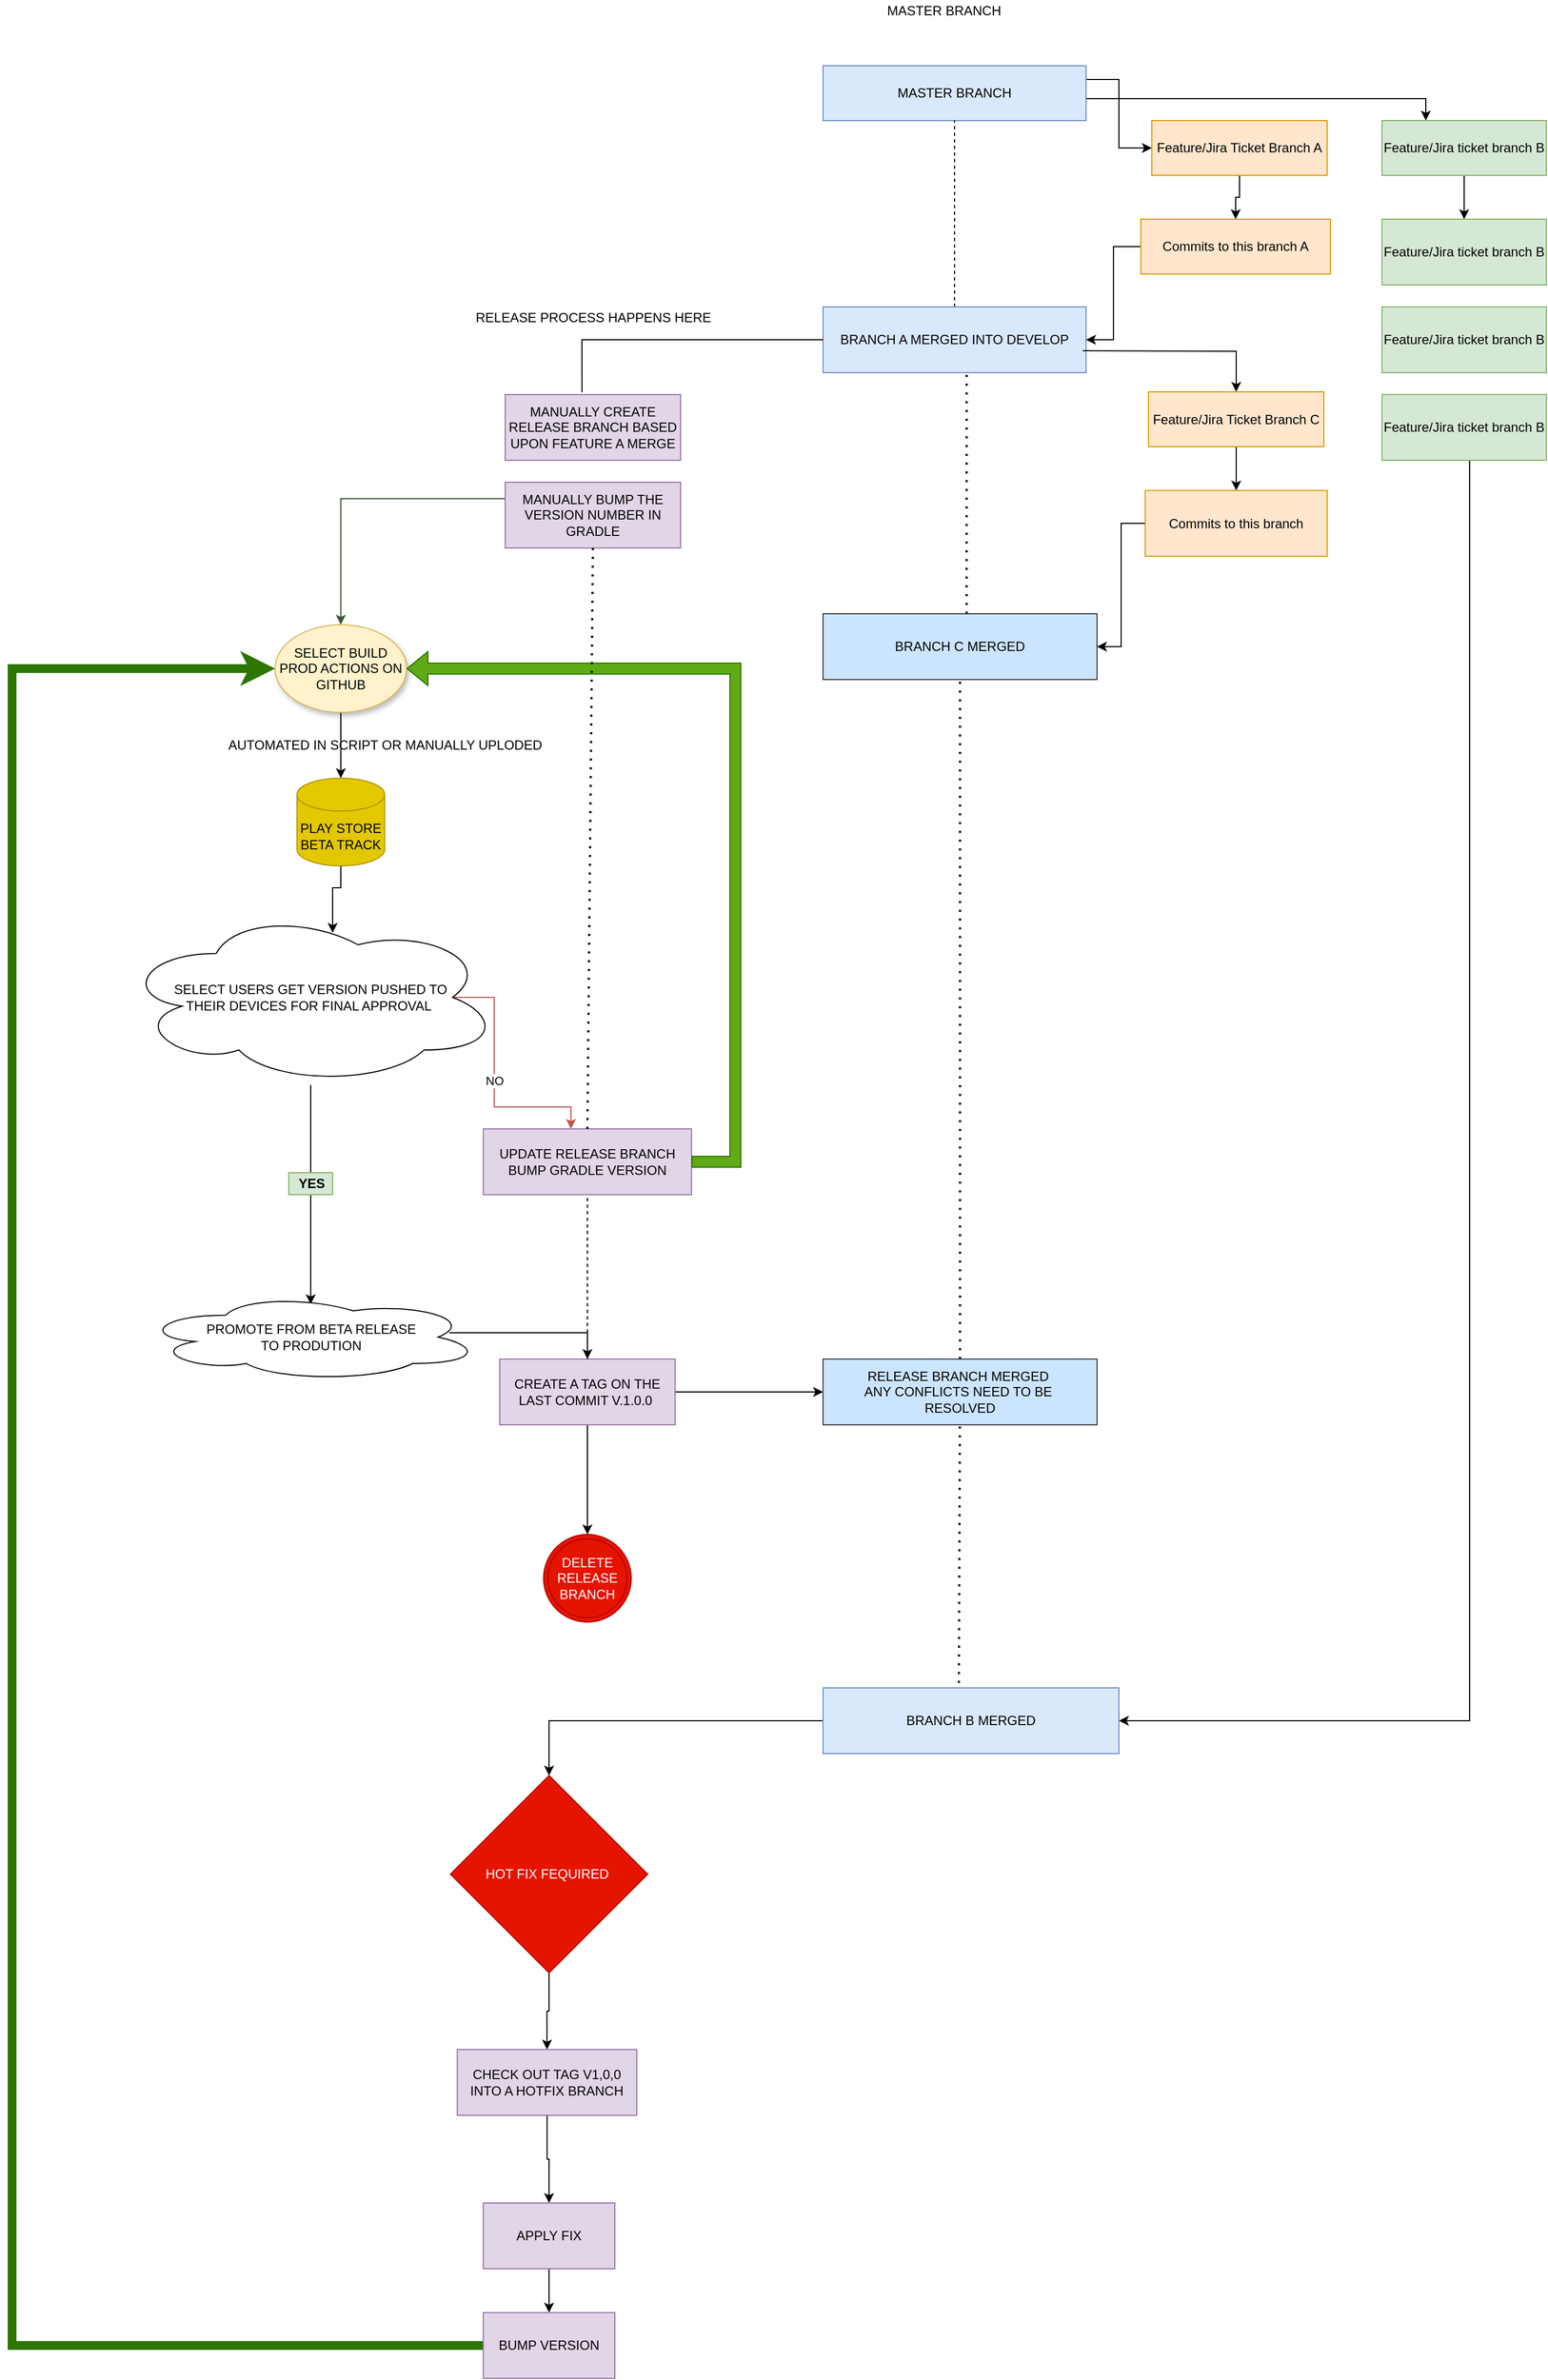 <mxfile version="18.1.2" type="github">
  <diagram id="3EHLkppBtJwjmG5Y9mOe" name="Page-1">
    <mxGraphModel dx="2806" dy="834" grid="1" gridSize="10" guides="1" tooltips="1" connect="1" arrows="1" fold="1" page="1" pageScale="1" pageWidth="827" pageHeight="1169" math="0" shadow="0">
      <root>
        <mxCell id="0" />
        <mxCell id="1" parent="0" />
        <mxCell id="uesu06WTvM8V5cx507wQ-5" style="edgeStyle=orthogonalEdgeStyle;rounded=0;orthogonalLoop=1;jettySize=auto;html=1;exitX=1;exitY=0.25;exitDx=0;exitDy=0;" parent="1" source="uesu06WTvM8V5cx507wQ-2" target="uesu06WTvM8V5cx507wQ-6" edge="1">
          <mxGeometry relative="1" as="geometry">
            <mxPoint x="470" y="180" as="targetPoint" />
          </mxGeometry>
        </mxCell>
        <mxCell id="uesu06WTvM8V5cx507wQ-8" style="edgeStyle=orthogonalEdgeStyle;rounded=0;orthogonalLoop=1;jettySize=auto;html=1;exitX=1;exitY=0.5;exitDx=0;exitDy=0;" parent="1" source="uesu06WTvM8V5cx507wQ-2" target="uesu06WTvM8V5cx507wQ-9" edge="1">
          <mxGeometry relative="1" as="geometry">
            <mxPoint x="660" y="170" as="targetPoint" />
            <Array as="points">
              <mxPoint x="660" y="130" />
            </Array>
          </mxGeometry>
        </mxCell>
        <mxCell id="uesu06WTvM8V5cx507wQ-2" value="MASTER BRANCH" style="rounded=0;whiteSpace=wrap;html=1;fillColor=#dae8fc;strokeColor=#6c8ebf;" parent="1" vertex="1">
          <mxGeometry x="110" y="100" width="240" height="50" as="geometry" />
        </mxCell>
        <mxCell id="uesu06WTvM8V5cx507wQ-15" style="edgeStyle=orthogonalEdgeStyle;rounded=0;orthogonalLoop=1;jettySize=auto;html=1;entryX=0.5;entryY=0;entryDx=0;entryDy=0;" parent="1" source="uesu06WTvM8V5cx507wQ-6" target="uesu06WTvM8V5cx507wQ-11" edge="1">
          <mxGeometry relative="1" as="geometry" />
        </mxCell>
        <mxCell id="uesu06WTvM8V5cx507wQ-6" value="Feature/Jira Ticket Branch A" style="rounded=0;whiteSpace=wrap;html=1;fillColor=#ffe6cc;strokeColor=#d79b00;" parent="1" vertex="1">
          <mxGeometry x="410" y="150" width="160" height="50" as="geometry" />
        </mxCell>
        <mxCell id="uesu06WTvM8V5cx507wQ-13" value="" style="edgeStyle=orthogonalEdgeStyle;rounded=0;orthogonalLoop=1;jettySize=auto;html=1;" parent="1" source="uesu06WTvM8V5cx507wQ-9" target="uesu06WTvM8V5cx507wQ-12" edge="1">
          <mxGeometry relative="1" as="geometry" />
        </mxCell>
        <mxCell id="uesu06WTvM8V5cx507wQ-9" value="Feature/Jira ticket branch B" style="rounded=0;whiteSpace=wrap;html=1;fillColor=#d5e8d4;strokeColor=#82b366;" parent="1" vertex="1">
          <mxGeometry x="620" y="150" width="150" height="50" as="geometry" />
        </mxCell>
        <mxCell id="2qBctQuL2BjTOzQoQAPJ-1" style="edgeStyle=orthogonalEdgeStyle;rounded=0;orthogonalLoop=1;jettySize=auto;html=1;entryX=1;entryY=0.5;entryDx=0;entryDy=0;" edge="1" parent="1" source="uesu06WTvM8V5cx507wQ-11" target="uesu06WTvM8V5cx507wQ-22">
          <mxGeometry relative="1" as="geometry" />
        </mxCell>
        <mxCell id="uesu06WTvM8V5cx507wQ-11" value="Commits to this branch A" style="rounded=0;whiteSpace=wrap;html=1;fillColor=#ffe6cc;strokeColor=#d79b00;" parent="1" vertex="1">
          <mxGeometry x="400" y="240" width="173" height="50" as="geometry" />
        </mxCell>
        <mxCell id="uesu06WTvM8V5cx507wQ-12" value="Feature/Jira ticket branch B" style="rounded=0;whiteSpace=wrap;html=1;fillColor=#d5e8d4;strokeColor=#82b366;" parent="1" vertex="1">
          <mxGeometry x="620" y="240" width="150" height="60" as="geometry" />
        </mxCell>
        <mxCell id="uesu06WTvM8V5cx507wQ-20" value="" style="endArrow=none;dashed=1;html=1;rounded=0;entryX=0.5;entryY=1;entryDx=0;entryDy=0;" parent="1" target="uesu06WTvM8V5cx507wQ-2" edge="1">
          <mxGeometry width="50" height="50" relative="1" as="geometry">
            <mxPoint x="230" y="320" as="sourcePoint" />
            <mxPoint x="210" y="230" as="targetPoint" />
          </mxGeometry>
        </mxCell>
        <mxCell id="uesu06WTvM8V5cx507wQ-22" value="BRANCH A MERGED INTO DEVELOP" style="rounded=0;whiteSpace=wrap;html=1;fillColor=#dae8fc;strokeColor=#6c8ebf;" parent="1" vertex="1">
          <mxGeometry x="110" y="320" width="240" height="60" as="geometry" />
        </mxCell>
        <mxCell id="uesu06WTvM8V5cx507wQ-23" value="Feature/Jira ticket branch B" style="rounded=0;whiteSpace=wrap;html=1;fillColor=#d5e8d4;strokeColor=#82b366;" parent="1" vertex="1">
          <mxGeometry x="620" y="320" width="150" height="60" as="geometry" />
        </mxCell>
        <mxCell id="2qBctQuL2BjTOzQoQAPJ-4" style="edgeStyle=orthogonalEdgeStyle;rounded=0;orthogonalLoop=1;jettySize=auto;html=1;" edge="1" parent="1" source="uesu06WTvM8V5cx507wQ-24" target="2qBctQuL2BjTOzQoQAPJ-5">
          <mxGeometry relative="1" as="geometry">
            <mxPoint x="440" y="1592.857" as="targetPoint" />
            <Array as="points">
              <mxPoint x="700" y="1610" />
            </Array>
          </mxGeometry>
        </mxCell>
        <mxCell id="uesu06WTvM8V5cx507wQ-24" value="Feature/Jira ticket branch B" style="rounded=0;whiteSpace=wrap;html=1;fillColor=#d5e8d4;strokeColor=#82b366;" parent="1" vertex="1">
          <mxGeometry x="620" y="400" width="150" height="60" as="geometry" />
        </mxCell>
        <mxCell id="uesu06WTvM8V5cx507wQ-29" style="edgeStyle=orthogonalEdgeStyle;rounded=0;orthogonalLoop=1;jettySize=auto;html=1;exitX=0;exitY=0.25;exitDx=0;exitDy=0;fillColor=#6d8764;strokeColor=#3A5431;" parent="1" source="uesu06WTvM8V5cx507wQ-31" target="uesu06WTvM8V5cx507wQ-27" edge="1">
          <mxGeometry relative="1" as="geometry" />
        </mxCell>
        <mxCell id="uesu06WTvM8V5cx507wQ-25" value="MANUALLY CREATE RELEASE BRANCH BASED UPON FEATURE A MERGE" style="rounded=0;whiteSpace=wrap;html=1;fillColor=#e1d5e7;strokeColor=#9673a6;" parent="1" vertex="1">
          <mxGeometry x="-180" y="400" width="160" height="60" as="geometry" />
        </mxCell>
        <mxCell id="uesu06WTvM8V5cx507wQ-26" value="" style="endArrow=none;html=1;rounded=0;exitX=0.438;exitY=-0.033;exitDx=0;exitDy=0;exitPerimeter=0;entryX=0;entryY=0.5;entryDx=0;entryDy=0;" parent="1" source="uesu06WTvM8V5cx507wQ-25" target="uesu06WTvM8V5cx507wQ-22" edge="1">
          <mxGeometry width="50" height="50" relative="1" as="geometry">
            <mxPoint x="390" y="350" as="sourcePoint" />
            <mxPoint x="440" y="300" as="targetPoint" />
            <Array as="points">
              <mxPoint x="-110" y="350" />
            </Array>
          </mxGeometry>
        </mxCell>
        <mxCell id="uesu06WTvM8V5cx507wQ-41" style="edgeStyle=orthogonalEdgeStyle;rounded=0;orthogonalLoop=1;jettySize=auto;html=1;exitX=0.5;exitY=1;exitDx=0;exitDy=0;entryX=0.5;entryY=0;entryDx=0;entryDy=0;entryPerimeter=0;" parent="1" source="uesu06WTvM8V5cx507wQ-27" target="uesu06WTvM8V5cx507wQ-30" edge="1">
          <mxGeometry relative="1" as="geometry" />
        </mxCell>
        <mxCell id="uesu06WTvM8V5cx507wQ-27" value="SELECT BUILD PROD ACTIONS ON GITHUB" style="ellipse;whiteSpace=wrap;html=1;fillColor=#fff2cc;strokeColor=#d6b656;shadow=1;" parent="1" vertex="1">
          <mxGeometry x="-390" y="610" width="120" height="80" as="geometry" />
        </mxCell>
        <mxCell id="uesu06WTvM8V5cx507wQ-43" style="edgeStyle=orthogonalEdgeStyle;rounded=0;orthogonalLoop=1;jettySize=auto;html=1;entryX=0.558;entryY=0.132;entryDx=0;entryDy=0;entryPerimeter=0;" parent="1" source="uesu06WTvM8V5cx507wQ-30" target="uesu06WTvM8V5cx507wQ-40" edge="1">
          <mxGeometry relative="1" as="geometry">
            <mxPoint x="-330" y="860" as="targetPoint" />
          </mxGeometry>
        </mxCell>
        <mxCell id="uesu06WTvM8V5cx507wQ-30" value="PLAY STORE BETA TRACK" style="shape=cylinder3;whiteSpace=wrap;html=1;boundedLbl=1;backgroundOutline=1;size=15;fillColor=#e3c800;fontColor=#000000;strokeColor=#B09500;" parent="1" vertex="1">
          <mxGeometry x="-370" y="750" width="80" height="80" as="geometry" />
        </mxCell>
        <mxCell id="uesu06WTvM8V5cx507wQ-31" value="MANUALLY BUMP THE VERSION NUMBER IN GRADLE" style="rounded=0;whiteSpace=wrap;html=1;fillColor=#e1d5e7;strokeColor=#9673a6;" parent="1" vertex="1">
          <mxGeometry x="-180" y="480" width="160" height="60" as="geometry" />
        </mxCell>
        <mxCell id="uesu06WTvM8V5cx507wQ-35" style="edgeStyle=orthogonalEdgeStyle;rounded=0;orthogonalLoop=1;jettySize=auto;html=1;exitX=1;exitY=0.25;exitDx=0;exitDy=0;" parent="1" target="uesu06WTvM8V5cx507wQ-37" edge="1">
          <mxGeometry relative="1" as="geometry">
            <mxPoint x="467" y="427.5" as="targetPoint" />
            <mxPoint x="347" y="360" as="sourcePoint" />
          </mxGeometry>
        </mxCell>
        <mxCell id="uesu06WTvM8V5cx507wQ-36" style="edgeStyle=orthogonalEdgeStyle;rounded=0;orthogonalLoop=1;jettySize=auto;html=1;entryX=0.5;entryY=0;entryDx=0;entryDy=0;" parent="1" source="uesu06WTvM8V5cx507wQ-37" target="uesu06WTvM8V5cx507wQ-38" edge="1">
          <mxGeometry relative="1" as="geometry" />
        </mxCell>
        <mxCell id="uesu06WTvM8V5cx507wQ-37" value="Feature/Jira Ticket Branch C" style="rounded=0;whiteSpace=wrap;html=1;fillColor=#ffe6cc;strokeColor=#d79b00;" parent="1" vertex="1">
          <mxGeometry x="407" y="397.5" width="160" height="50" as="geometry" />
        </mxCell>
        <mxCell id="uesu06WTvM8V5cx507wQ-68" style="edgeStyle=orthogonalEdgeStyle;rounded=0;orthogonalLoop=1;jettySize=auto;html=1;entryX=1;entryY=0.5;entryDx=0;entryDy=0;" parent="1" source="uesu06WTvM8V5cx507wQ-38" target="uesu06WTvM8V5cx507wQ-65" edge="1">
          <mxGeometry relative="1" as="geometry" />
        </mxCell>
        <mxCell id="uesu06WTvM8V5cx507wQ-38" value="Commits to this branch" style="rounded=0;whiteSpace=wrap;html=1;fillColor=#ffe6cc;strokeColor=#d79b00;" parent="1" vertex="1">
          <mxGeometry x="404" y="487.5" width="166" height="60" as="geometry" />
        </mxCell>
        <mxCell id="uesu06WTvM8V5cx507wQ-51" value="NO" style="edgeStyle=orthogonalEdgeStyle;rounded=0;orthogonalLoop=1;jettySize=auto;html=1;fillColor=#f8cecc;strokeColor=#b85450;exitX=0.875;exitY=0.5;exitDx=0;exitDy=0;exitPerimeter=0;" parent="1" source="uesu06WTvM8V5cx507wQ-40" target="uesu06WTvM8V5cx507wQ-44" edge="1">
          <mxGeometry relative="1" as="geometry">
            <Array as="points">
              <mxPoint x="-190" y="950" />
              <mxPoint x="-190" y="1050" />
              <mxPoint x="-120" y="1050" />
            </Array>
          </mxGeometry>
        </mxCell>
        <mxCell id="uesu06WTvM8V5cx507wQ-54" style="edgeStyle=orthogonalEdgeStyle;rounded=0;orthogonalLoop=1;jettySize=auto;html=1;" parent="1" source="uesu06WTvM8V5cx507wQ-40" edge="1">
          <mxGeometry relative="1" as="geometry">
            <mxPoint x="-357.5" y="1230" as="targetPoint" />
          </mxGeometry>
        </mxCell>
        <mxCell id="uesu06WTvM8V5cx507wQ-40" value="SELECT USERS GET VERSION PUSHED TO &lt;br&gt;THEIR DEVICES FOR FINAL APPROVAL&amp;nbsp;" style="ellipse;shape=cloud;whiteSpace=wrap;html=1;" parent="1" vertex="1">
          <mxGeometry x="-530" y="870" width="345" height="160" as="geometry" />
        </mxCell>
        <mxCell id="uesu06WTvM8V5cx507wQ-44" value="UPDATE RELEASE BRANCH BUMP GRADLE VERSION" style="rounded=0;whiteSpace=wrap;html=1;fillColor=#e1d5e7;strokeColor=#9673a6;" parent="1" vertex="1">
          <mxGeometry x="-200" y="1070" width="190" height="60" as="geometry" />
        </mxCell>
        <mxCell id="uesu06WTvM8V5cx507wQ-53" value="" style="shape=flexArrow;endArrow=classic;html=1;rounded=0;entryX=1;entryY=0.5;entryDx=0;entryDy=0;exitX=1;exitY=0.5;exitDx=0;exitDy=0;fillColor=#60a917;strokeColor=#2D7600;" parent="1" source="uesu06WTvM8V5cx507wQ-44" target="uesu06WTvM8V5cx507wQ-27" edge="1">
          <mxGeometry width="50" height="50" relative="1" as="geometry">
            <mxPoint x="-20" y="1080" as="sourcePoint" />
            <mxPoint x="100" y="730" as="targetPoint" />
            <Array as="points">
              <mxPoint x="30" y="1100" />
              <mxPoint x="30" y="820" />
              <mxPoint x="30" y="650" />
            </Array>
          </mxGeometry>
        </mxCell>
        <mxCell id="uesu06WTvM8V5cx507wQ-55" value="" style="endArrow=none;dashed=1;html=1;dashPattern=1 3;strokeWidth=2;rounded=0;exitX=0.5;exitY=0;exitDx=0;exitDy=0;" parent="1" source="uesu06WTvM8V5cx507wQ-44" edge="1">
          <mxGeometry width="50" height="50" relative="1" as="geometry">
            <mxPoint x="-150" y="590" as="sourcePoint" />
            <mxPoint x="-100" y="540" as="targetPoint" />
          </mxGeometry>
        </mxCell>
        <mxCell id="uesu06WTvM8V5cx507wQ-58" style="edgeStyle=orthogonalEdgeStyle;rounded=0;orthogonalLoop=1;jettySize=auto;html=1;exitX=0.908;exitY=0.45;exitDx=0;exitDy=0;exitPerimeter=0;entryX=0.5;entryY=0;entryDx=0;entryDy=0;" parent="1" source="uesu06WTvM8V5cx507wQ-57" target="uesu06WTvM8V5cx507wQ-60" edge="1">
          <mxGeometry relative="1" as="geometry">
            <mxPoint x="-100" y="1270" as="targetPoint" />
          </mxGeometry>
        </mxCell>
        <mxCell id="uesu06WTvM8V5cx507wQ-57" value="PROMOTE FROM BETA RELEASE &lt;br&gt;TO PRODUTION" style="ellipse;shape=cloud;whiteSpace=wrap;html=1;" parent="1" vertex="1">
          <mxGeometry x="-512.5" y="1220" width="310" height="80" as="geometry" />
        </mxCell>
        <mxCell id="uesu06WTvM8V5cx507wQ-72" style="edgeStyle=orthogonalEdgeStyle;rounded=0;orthogonalLoop=1;jettySize=auto;html=1;entryX=0;entryY=0.5;entryDx=0;entryDy=0;" parent="1" source="uesu06WTvM8V5cx507wQ-60" target="uesu06WTvM8V5cx507wQ-70" edge="1">
          <mxGeometry relative="1" as="geometry" />
        </mxCell>
        <mxCell id="uesu06WTvM8V5cx507wQ-73" style="edgeStyle=orthogonalEdgeStyle;rounded=0;orthogonalLoop=1;jettySize=auto;html=1;" parent="1" source="uesu06WTvM8V5cx507wQ-60" target="uesu06WTvM8V5cx507wQ-63" edge="1">
          <mxGeometry relative="1" as="geometry" />
        </mxCell>
        <mxCell id="uesu06WTvM8V5cx507wQ-60" value="CREATE A TAG ON THE LAST COMMIT V.1.0.0&amp;nbsp;" style="rounded=0;whiteSpace=wrap;html=1;fillColor=#e1d5e7;strokeColor=#9673a6;" parent="1" vertex="1">
          <mxGeometry x="-185" y="1280" width="160" height="60" as="geometry" />
        </mxCell>
        <mxCell id="uesu06WTvM8V5cx507wQ-63" value="DELETE RELEASE BRANCH" style="ellipse;shape=doubleEllipse;whiteSpace=wrap;html=1;aspect=fixed;fillColor=#e51400;fontColor=#ffffff;strokeColor=#B20000;" parent="1" vertex="1">
          <mxGeometry x="-145" y="1440" width="80" height="80" as="geometry" />
        </mxCell>
        <mxCell id="uesu06WTvM8V5cx507wQ-64" value="" style="endArrow=none;dashed=1;html=1;dashPattern=1 3;strokeWidth=2;rounded=0;entryX=0.546;entryY=0.983;entryDx=0;entryDy=0;entryPerimeter=0;" parent="1" target="uesu06WTvM8V5cx507wQ-22" edge="1">
          <mxGeometry width="50" height="50" relative="1" as="geometry">
            <mxPoint x="241" y="600" as="sourcePoint" />
            <mxPoint x="100" y="370" as="targetPoint" />
          </mxGeometry>
        </mxCell>
        <mxCell id="uesu06WTvM8V5cx507wQ-65" value="BRANCH C MERGED" style="rounded=0;whiteSpace=wrap;html=1;fillColor=#cce5ff;strokeColor=#36393d;" parent="1" vertex="1">
          <mxGeometry x="110" y="600" width="250" height="60" as="geometry" />
        </mxCell>
        <mxCell id="uesu06WTvM8V5cx507wQ-70" value="RELEASE BRANCH MERGED&amp;nbsp;&lt;br&gt;ANY CONFLICTS NEED TO BE&amp;nbsp;&lt;br&gt;RESOLVED" style="rounded=0;whiteSpace=wrap;html=1;fillColor=#cce5ff;strokeColor=#36393d;" parent="1" vertex="1">
          <mxGeometry x="110" y="1280" width="250" height="60" as="geometry" />
        </mxCell>
        <mxCell id="uesu06WTvM8V5cx507wQ-74" value="RELEASE PROCESS HAPPENS HERE" style="text;html=1;align=center;verticalAlign=middle;resizable=0;points=[];autosize=1;strokeColor=none;fillColor=none;" parent="1" vertex="1">
          <mxGeometry x="-215" y="320" width="230" height="20" as="geometry" />
        </mxCell>
        <mxCell id="uesu06WTvM8V5cx507wQ-75" value="AUTOMATED IN SCRIPT OR MANUALLY UPLODED" style="text;html=1;align=center;verticalAlign=middle;resizable=0;points=[];autosize=1;strokeColor=none;fillColor=none;" parent="1" vertex="1">
          <mxGeometry x="-440" y="710" width="300" height="20" as="geometry" />
        </mxCell>
        <mxCell id="uesu06WTvM8V5cx507wQ-76" value="&lt;b&gt;YES&lt;/b&gt;" style="text;html=1;align=center;verticalAlign=middle;resizable=0;points=[];autosize=1;strokeColor=#82b366;fillColor=#d5e8d4;" parent="1" vertex="1">
          <mxGeometry x="-377.5" y="1110" width="40" height="20" as="geometry" />
        </mxCell>
        <mxCell id="uesu06WTvM8V5cx507wQ-77" value="" style="endArrow=none;dashed=1;html=1;rounded=0;entryX=0.5;entryY=1;entryDx=0;entryDy=0;exitX=0.5;exitY=0;exitDx=0;exitDy=0;" parent="1" source="uesu06WTvM8V5cx507wQ-60" target="uesu06WTvM8V5cx507wQ-44" edge="1">
          <mxGeometry width="50" height="50" relative="1" as="geometry">
            <mxPoint x="90" y="1270" as="sourcePoint" />
            <mxPoint x="140" y="1220" as="targetPoint" />
          </mxGeometry>
        </mxCell>
        <mxCell id="uesu06WTvM8V5cx507wQ-78" value="MASTER BRANCH" style="text;html=1;align=center;verticalAlign=middle;resizable=0;points=[];autosize=1;strokeColor=none;fillColor=none;" parent="1" vertex="1">
          <mxGeometry x="160" y="40" width="120" height="20" as="geometry" />
        </mxCell>
        <mxCell id="2qBctQuL2BjTOzQoQAPJ-3" value="" style="endArrow=none;dashed=1;html=1;dashPattern=1 3;strokeWidth=2;rounded=0;entryX=0.5;entryY=1;entryDx=0;entryDy=0;exitX=0.5;exitY=0;exitDx=0;exitDy=0;" edge="1" parent="1" source="uesu06WTvM8V5cx507wQ-70" target="uesu06WTvM8V5cx507wQ-65">
          <mxGeometry width="50" height="50" relative="1" as="geometry">
            <mxPoint x="250" y="1230" as="sourcePoint" />
            <mxPoint x="251.04" y="388.98" as="targetPoint" />
            <Array as="points" />
          </mxGeometry>
        </mxCell>
        <mxCell id="2qBctQuL2BjTOzQoQAPJ-12" style="edgeStyle=orthogonalEdgeStyle;rounded=0;orthogonalLoop=1;jettySize=auto;html=1;" edge="1" parent="1" source="2qBctQuL2BjTOzQoQAPJ-5" target="2qBctQuL2BjTOzQoQAPJ-10">
          <mxGeometry relative="1" as="geometry" />
        </mxCell>
        <mxCell id="2qBctQuL2BjTOzQoQAPJ-5" value="BRANCH B MERGED" style="rounded=0;whiteSpace=wrap;html=1;fillColor=#dae8fc;strokeColor=#6c8ebf;" vertex="1" parent="1">
          <mxGeometry x="110" y="1580" width="270" height="60" as="geometry" />
        </mxCell>
        <mxCell id="2qBctQuL2BjTOzQoQAPJ-9" value="" style="endArrow=none;dashed=1;html=1;dashPattern=1 3;strokeWidth=2;rounded=0;exitX=0.459;exitY=-0.076;exitDx=0;exitDy=0;exitPerimeter=0;" edge="1" parent="1" source="2qBctQuL2BjTOzQoQAPJ-5" target="uesu06WTvM8V5cx507wQ-70">
          <mxGeometry width="50" height="50" relative="1" as="geometry">
            <mxPoint x="-150" y="1330" as="sourcePoint" />
            <mxPoint x="-100" y="1280" as="targetPoint" />
          </mxGeometry>
        </mxCell>
        <mxCell id="2qBctQuL2BjTOzQoQAPJ-14" style="edgeStyle=orthogonalEdgeStyle;rounded=0;orthogonalLoop=1;jettySize=auto;html=1;entryX=0.5;entryY=0;entryDx=0;entryDy=0;" edge="1" parent="1" source="2qBctQuL2BjTOzQoQAPJ-10" target="2qBctQuL2BjTOzQoQAPJ-13">
          <mxGeometry relative="1" as="geometry" />
        </mxCell>
        <mxCell id="2qBctQuL2BjTOzQoQAPJ-10" value="HOT FIX FEQUIRED&amp;nbsp;" style="rhombus;whiteSpace=wrap;html=1;fillColor=#e51400;fontColor=#ffffff;strokeColor=#B20000;" vertex="1" parent="1">
          <mxGeometry x="-230" y="1660" width="180" height="180" as="geometry" />
        </mxCell>
        <mxCell id="2qBctQuL2BjTOzQoQAPJ-16" value="" style="edgeStyle=orthogonalEdgeStyle;rounded=0;orthogonalLoop=1;jettySize=auto;html=1;" edge="1" parent="1" source="2qBctQuL2BjTOzQoQAPJ-13" target="2qBctQuL2BjTOzQoQAPJ-15">
          <mxGeometry relative="1" as="geometry" />
        </mxCell>
        <mxCell id="2qBctQuL2BjTOzQoQAPJ-13" value="CHECK OUT TAG V1,0,0&lt;br&gt;INTO A HOTFIX BRANCH" style="rounded=0;whiteSpace=wrap;html=1;fillColor=#e1d5e7;strokeColor=#9673a6;" vertex="1" parent="1">
          <mxGeometry x="-223.75" y="1910" width="163.75" height="60" as="geometry" />
        </mxCell>
        <mxCell id="2qBctQuL2BjTOzQoQAPJ-17" style="edgeStyle=orthogonalEdgeStyle;rounded=0;orthogonalLoop=1;jettySize=auto;html=1;" edge="1" parent="1" source="2qBctQuL2BjTOzQoQAPJ-15">
          <mxGeometry relative="1" as="geometry">
            <mxPoint x="-140" y="2150" as="targetPoint" />
          </mxGeometry>
        </mxCell>
        <mxCell id="2qBctQuL2BjTOzQoQAPJ-15" value="APPLY FIX" style="whiteSpace=wrap;html=1;fillColor=#e1d5e7;strokeColor=#9673a6;rounded=0;" vertex="1" parent="1">
          <mxGeometry x="-200" y="2050" width="120" height="60" as="geometry" />
        </mxCell>
        <mxCell id="2qBctQuL2BjTOzQoQAPJ-19" style="edgeStyle=orthogonalEdgeStyle;rounded=0;orthogonalLoop=1;jettySize=auto;html=1;entryX=0;entryY=0.5;entryDx=0;entryDy=0;fillColor=#60a917;strokeColor=#2D7600;strokeWidth=8;" edge="1" parent="1" source="2qBctQuL2BjTOzQoQAPJ-18" target="uesu06WTvM8V5cx507wQ-27">
          <mxGeometry relative="1" as="geometry">
            <Array as="points">
              <mxPoint x="-630" y="2180" />
              <mxPoint x="-630" y="650" />
            </Array>
          </mxGeometry>
        </mxCell>
        <mxCell id="2qBctQuL2BjTOzQoQAPJ-18" value="BUMP VERSION" style="whiteSpace=wrap;html=1;fillColor=#e1d5e7;strokeColor=#9673a6;rounded=0;" vertex="1" parent="1">
          <mxGeometry x="-200" y="2150" width="120" height="60" as="geometry" />
        </mxCell>
      </root>
    </mxGraphModel>
  </diagram>
</mxfile>
